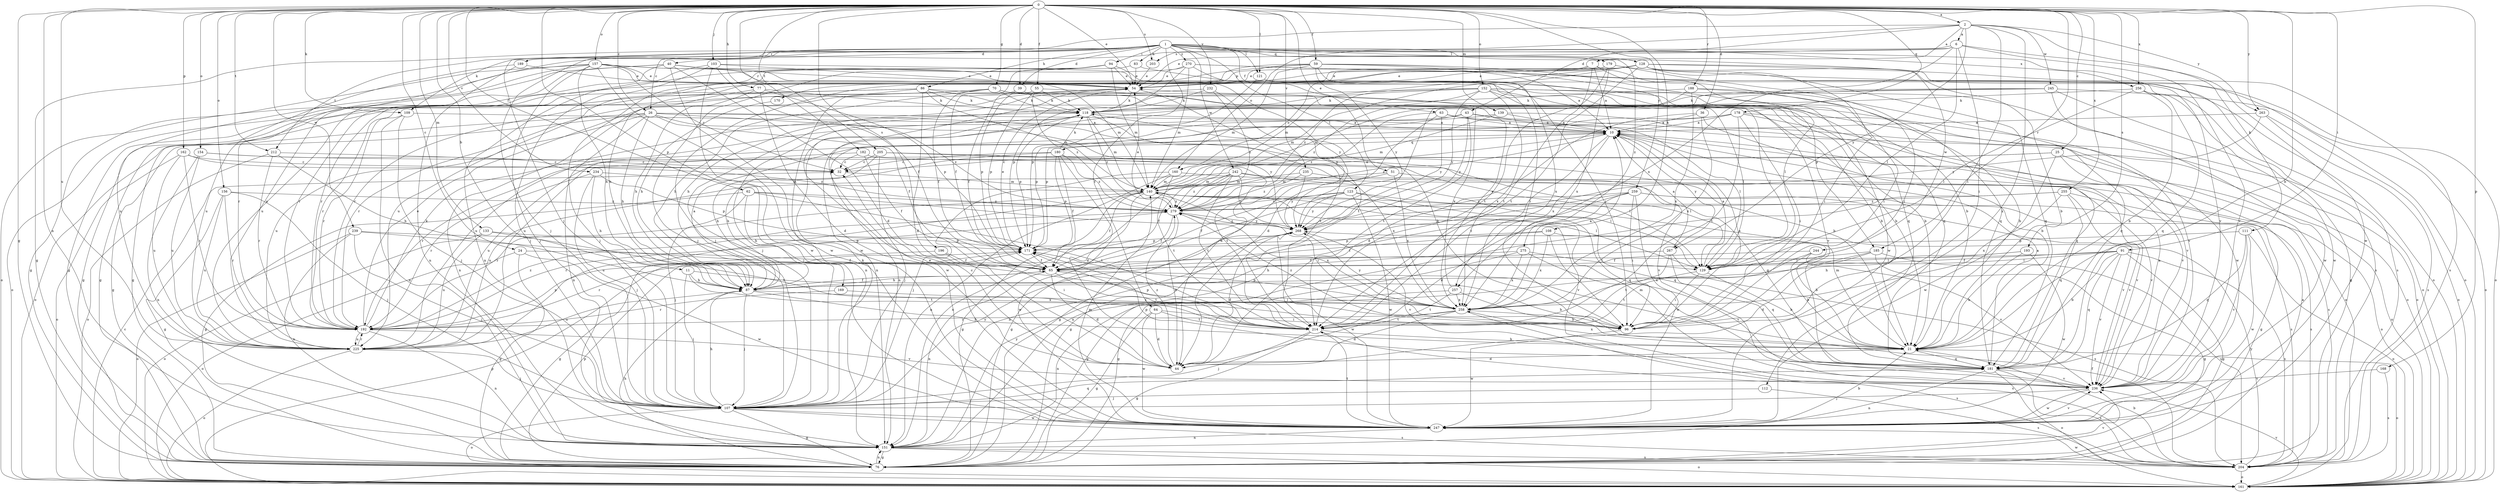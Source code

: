 strict digraph  {
0;
1;
2;
6;
7;
10;
11;
21;
24;
25;
26;
32;
36;
39;
40;
43;
44;
51;
54;
55;
59;
62;
63;
64;
65;
70;
76;
77;
83;
86;
87;
91;
94;
96;
103;
107;
108;
109;
111;
112;
118;
121;
123;
128;
129;
133;
139;
140;
151;
152;
154;
156;
157;
160;
161;
162;
168;
169;
170;
171;
178;
179;
180;
181;
182;
185;
188;
189;
192;
193;
196;
203;
204;
205;
212;
214;
225;
232;
234;
235;
236;
239;
242;
244;
245;
247;
255;
256;
257;
258;
259;
263;
267;
268;
270;
275;
279;
0 -> 2  [label=a];
0 -> 11  [label=b];
0 -> 21  [label=b];
0 -> 24  [label=c];
0 -> 25  [label=c];
0 -> 26  [label=c];
0 -> 36  [label=d];
0 -> 39  [label=d];
0 -> 51  [label=e];
0 -> 54  [label=e];
0 -> 55  [label=f];
0 -> 59  [label=f];
0 -> 62  [label=f];
0 -> 70  [label=g];
0 -> 76  [label=g];
0 -> 77  [label=h];
0 -> 91  [label=i];
0 -> 103  [label=j];
0 -> 108  [label=k];
0 -> 109  [label=k];
0 -> 121  [label=l];
0 -> 133  [label=m];
0 -> 139  [label=m];
0 -> 151  [label=n];
0 -> 152  [label=o];
0 -> 154  [label=o];
0 -> 156  [label=o];
0 -> 157  [label=o];
0 -> 162  [label=p];
0 -> 168  [label=p];
0 -> 169  [label=p];
0 -> 178  [label=q];
0 -> 182  [label=r];
0 -> 185  [label=r];
0 -> 188  [label=r];
0 -> 193  [label=s];
0 -> 196  [label=s];
0 -> 203  [label=s];
0 -> 205  [label=t];
0 -> 212  [label=t];
0 -> 225  [label=u];
0 -> 232  [label=v];
0 -> 234  [label=v];
0 -> 235  [label=v];
0 -> 239  [label=w];
0 -> 255  [label=x];
0 -> 256  [label=x];
0 -> 259  [label=y];
0 -> 263  [label=y];
1 -> 26  [label=c];
1 -> 39  [label=d];
1 -> 40  [label=d];
1 -> 63  [label=f];
1 -> 64  [label=f];
1 -> 76  [label=g];
1 -> 83  [label=h];
1 -> 86  [label=h];
1 -> 94  [label=i];
1 -> 107  [label=j];
1 -> 109  [label=k];
1 -> 121  [label=l];
1 -> 123  [label=l];
1 -> 128  [label=l];
1 -> 179  [label=q];
1 -> 189  [label=r];
1 -> 212  [label=t];
1 -> 236  [label=v];
1 -> 242  [label=w];
1 -> 244  [label=w];
1 -> 256  [label=x];
1 -> 270  [label=z];
1 -> 275  [label=z];
2 -> 6  [label=a];
2 -> 7  [label=a];
2 -> 43  [label=d];
2 -> 96  [label=i];
2 -> 107  [label=j];
2 -> 111  [label=k];
2 -> 112  [label=k];
2 -> 160  [label=o];
2 -> 245  [label=w];
2 -> 263  [label=y];
2 -> 267  [label=y];
6 -> 54  [label=e];
6 -> 96  [label=i];
6 -> 129  [label=l];
6 -> 203  [label=s];
6 -> 225  [label=u];
6 -> 236  [label=v];
6 -> 247  [label=w];
6 -> 257  [label=x];
7 -> 10  [label=a];
7 -> 54  [label=e];
7 -> 96  [label=i];
7 -> 129  [label=l];
7 -> 160  [label=o];
7 -> 170  [label=p];
7 -> 214  [label=t];
10 -> 180  [label=q];
10 -> 214  [label=t];
10 -> 236  [label=v];
10 -> 257  [label=x];
10 -> 267  [label=y];
10 -> 279  [label=z];
11 -> 21  [label=b];
11 -> 87  [label=h];
11 -> 107  [label=j];
11 -> 214  [label=t];
21 -> 44  [label=d];
21 -> 140  [label=m];
21 -> 161  [label=o];
21 -> 181  [label=q];
21 -> 258  [label=x];
24 -> 65  [label=f];
24 -> 76  [label=g];
24 -> 161  [label=o];
24 -> 247  [label=w];
25 -> 32  [label=c];
25 -> 161  [label=o];
25 -> 204  [label=s];
25 -> 225  [label=u];
25 -> 247  [label=w];
26 -> 10  [label=a];
26 -> 21  [label=b];
26 -> 65  [label=f];
26 -> 76  [label=g];
26 -> 87  [label=h];
26 -> 151  [label=n];
26 -> 161  [label=o];
26 -> 225  [label=u];
26 -> 268  [label=y];
26 -> 279  [label=z];
32 -> 140  [label=m];
36 -> 10  [label=a];
36 -> 21  [label=b];
36 -> 44  [label=d];
36 -> 258  [label=x];
39 -> 65  [label=f];
39 -> 118  [label=k];
39 -> 171  [label=p];
40 -> 44  [label=d];
40 -> 54  [label=e];
40 -> 76  [label=g];
40 -> 181  [label=q];
40 -> 192  [label=r];
40 -> 225  [label=u];
40 -> 247  [label=w];
43 -> 10  [label=a];
43 -> 171  [label=p];
43 -> 181  [label=q];
43 -> 214  [label=t];
43 -> 225  [label=u];
43 -> 268  [label=y];
44 -> 32  [label=c];
44 -> 279  [label=z];
51 -> 76  [label=g];
51 -> 140  [label=m];
51 -> 236  [label=v];
51 -> 258  [label=x];
54 -> 118  [label=k];
54 -> 192  [label=r];
54 -> 214  [label=t];
55 -> 76  [label=g];
55 -> 118  [label=k];
55 -> 171  [label=p];
55 -> 258  [label=x];
55 -> 279  [label=z];
59 -> 10  [label=a];
59 -> 54  [label=e];
59 -> 87  [label=h];
59 -> 96  [label=i];
59 -> 140  [label=m];
59 -> 225  [label=u];
59 -> 258  [label=x];
59 -> 268  [label=y];
59 -> 185  [label=p];
62 -> 76  [label=g];
62 -> 87  [label=h];
62 -> 107  [label=j];
62 -> 214  [label=t];
62 -> 236  [label=v];
62 -> 279  [label=z];
63 -> 10  [label=a];
63 -> 44  [label=d];
63 -> 129  [label=l];
63 -> 161  [label=o];
63 -> 268  [label=y];
63 -> 279  [label=z];
64 -> 44  [label=d];
64 -> 76  [label=g];
64 -> 96  [label=i];
64 -> 214  [label=t];
64 -> 247  [label=w];
65 -> 44  [label=d];
65 -> 87  [label=h];
65 -> 96  [label=i];
65 -> 151  [label=n];
65 -> 214  [label=t];
70 -> 21  [label=b];
70 -> 65  [label=f];
70 -> 76  [label=g];
70 -> 87  [label=h];
70 -> 118  [label=k];
70 -> 129  [label=l];
70 -> 192  [label=r];
70 -> 236  [label=v];
76 -> 10  [label=a];
76 -> 87  [label=h];
76 -> 151  [label=n];
76 -> 171  [label=p];
76 -> 236  [label=v];
77 -> 44  [label=d];
77 -> 87  [label=h];
77 -> 118  [label=k];
77 -> 151  [label=n];
77 -> 171  [label=p];
83 -> 21  [label=b];
83 -> 54  [label=e];
83 -> 161  [label=o];
86 -> 21  [label=b];
86 -> 44  [label=d];
86 -> 76  [label=g];
86 -> 118  [label=k];
86 -> 129  [label=l];
86 -> 140  [label=m];
86 -> 151  [label=n];
86 -> 161  [label=o];
87 -> 10  [label=a];
87 -> 21  [label=b];
87 -> 65  [label=f];
87 -> 107  [label=j];
87 -> 225  [label=u];
87 -> 258  [label=x];
91 -> 21  [label=b];
91 -> 65  [label=f];
91 -> 76  [label=g];
91 -> 129  [label=l];
91 -> 181  [label=q];
91 -> 192  [label=r];
91 -> 204  [label=s];
91 -> 236  [label=v];
94 -> 54  [label=e];
94 -> 65  [label=f];
94 -> 96  [label=i];
94 -> 107  [label=j];
94 -> 140  [label=m];
94 -> 192  [label=r];
96 -> 10  [label=a];
96 -> 118  [label=k];
96 -> 247  [label=w];
96 -> 279  [label=z];
103 -> 54  [label=e];
103 -> 65  [label=f];
103 -> 107  [label=j];
103 -> 151  [label=n];
103 -> 204  [label=s];
103 -> 247  [label=w];
107 -> 76  [label=g];
107 -> 87  [label=h];
107 -> 118  [label=k];
107 -> 161  [label=o];
107 -> 181  [label=q];
107 -> 204  [label=s];
107 -> 247  [label=w];
107 -> 268  [label=y];
108 -> 21  [label=b];
108 -> 65  [label=f];
108 -> 96  [label=i];
108 -> 171  [label=p];
108 -> 258  [label=x];
109 -> 10  [label=a];
109 -> 107  [label=j];
109 -> 151  [label=n];
109 -> 192  [label=r];
111 -> 161  [label=o];
111 -> 171  [label=p];
111 -> 181  [label=q];
111 -> 236  [label=v];
111 -> 247  [label=w];
112 -> 107  [label=j];
112 -> 204  [label=s];
118 -> 10  [label=a];
118 -> 107  [label=j];
118 -> 140  [label=m];
118 -> 171  [label=p];
118 -> 214  [label=t];
118 -> 247  [label=w];
118 -> 279  [label=z];
121 -> 171  [label=p];
121 -> 247  [label=w];
123 -> 65  [label=f];
123 -> 76  [label=g];
123 -> 181  [label=q];
123 -> 204  [label=s];
123 -> 247  [label=w];
123 -> 268  [label=y];
123 -> 279  [label=z];
128 -> 21  [label=b];
128 -> 54  [label=e];
128 -> 96  [label=i];
128 -> 107  [label=j];
128 -> 140  [label=m];
128 -> 161  [label=o];
128 -> 181  [label=q];
128 -> 204  [label=s];
128 -> 214  [label=t];
128 -> 279  [label=z];
129 -> 10  [label=a];
129 -> 21  [label=b];
129 -> 96  [label=i];
129 -> 214  [label=t];
133 -> 161  [label=o];
133 -> 171  [label=p];
133 -> 214  [label=t];
133 -> 225  [label=u];
139 -> 10  [label=a];
139 -> 140  [label=m];
139 -> 161  [label=o];
139 -> 225  [label=u];
140 -> 10  [label=a];
140 -> 65  [label=f];
140 -> 76  [label=g];
140 -> 96  [label=i];
140 -> 129  [label=l];
140 -> 181  [label=q];
140 -> 192  [label=r];
140 -> 225  [label=u];
140 -> 247  [label=w];
140 -> 279  [label=z];
151 -> 76  [label=g];
151 -> 161  [label=o];
151 -> 204  [label=s];
151 -> 268  [label=y];
152 -> 21  [label=b];
152 -> 107  [label=j];
152 -> 118  [label=k];
152 -> 140  [label=m];
152 -> 161  [label=o];
152 -> 236  [label=v];
152 -> 247  [label=w];
152 -> 258  [label=x];
152 -> 268  [label=y];
152 -> 279  [label=z];
154 -> 32  [label=c];
154 -> 129  [label=l];
154 -> 151  [label=n];
154 -> 225  [label=u];
156 -> 76  [label=g];
156 -> 107  [label=j];
156 -> 192  [label=r];
156 -> 225  [label=u];
156 -> 279  [label=z];
157 -> 32  [label=c];
157 -> 54  [label=e];
157 -> 76  [label=g];
157 -> 87  [label=h];
157 -> 107  [label=j];
157 -> 140  [label=m];
157 -> 181  [label=q];
157 -> 192  [label=r];
157 -> 225  [label=u];
157 -> 247  [label=w];
157 -> 268  [label=y];
160 -> 107  [label=j];
160 -> 140  [label=m];
160 -> 151  [label=n];
160 -> 214  [label=t];
160 -> 236  [label=v];
161 -> 32  [label=c];
161 -> 171  [label=p];
161 -> 236  [label=v];
162 -> 32  [label=c];
162 -> 161  [label=o];
162 -> 192  [label=r];
162 -> 225  [label=u];
162 -> 279  [label=z];
168 -> 204  [label=s];
168 -> 236  [label=v];
169 -> 192  [label=r];
169 -> 258  [label=x];
170 -> 87  [label=h];
171 -> 54  [label=e];
171 -> 65  [label=f];
178 -> 10  [label=a];
178 -> 96  [label=i];
178 -> 151  [label=n];
178 -> 161  [label=o];
178 -> 171  [label=p];
178 -> 214  [label=t];
178 -> 236  [label=v];
179 -> 54  [label=e];
179 -> 161  [label=o];
179 -> 181  [label=q];
179 -> 192  [label=r];
179 -> 214  [label=t];
179 -> 258  [label=x];
180 -> 32  [label=c];
180 -> 44  [label=d];
180 -> 65  [label=f];
180 -> 87  [label=h];
180 -> 118  [label=k];
180 -> 129  [label=l];
180 -> 171  [label=p];
180 -> 279  [label=z];
181 -> 10  [label=a];
181 -> 151  [label=n];
181 -> 161  [label=o];
181 -> 171  [label=p];
181 -> 204  [label=s];
181 -> 236  [label=v];
182 -> 32  [label=c];
182 -> 65  [label=f];
182 -> 192  [label=r];
182 -> 258  [label=x];
185 -> 44  [label=d];
185 -> 76  [label=g];
185 -> 129  [label=l];
185 -> 204  [label=s];
185 -> 258  [label=x];
188 -> 21  [label=b];
188 -> 118  [label=k];
188 -> 140  [label=m];
188 -> 181  [label=q];
188 -> 258  [label=x];
189 -> 54  [label=e];
189 -> 151  [label=n];
189 -> 225  [label=u];
192 -> 54  [label=e];
192 -> 118  [label=k];
192 -> 151  [label=n];
192 -> 171  [label=p];
192 -> 225  [label=u];
192 -> 236  [label=v];
192 -> 279  [label=z];
193 -> 21  [label=b];
193 -> 87  [label=h];
193 -> 129  [label=l];
193 -> 247  [label=w];
196 -> 65  [label=f];
196 -> 76  [label=g];
196 -> 96  [label=i];
203 -> 54  [label=e];
204 -> 21  [label=b];
204 -> 65  [label=f];
204 -> 161  [label=o];
204 -> 247  [label=w];
204 -> 268  [label=y];
205 -> 32  [label=c];
205 -> 87  [label=h];
205 -> 107  [label=j];
205 -> 214  [label=t];
205 -> 236  [label=v];
212 -> 32  [label=c];
212 -> 87  [label=h];
212 -> 161  [label=o];
212 -> 192  [label=r];
214 -> 21  [label=b];
214 -> 76  [label=g];
214 -> 107  [label=j];
214 -> 171  [label=p];
214 -> 204  [label=s];
225 -> 107  [label=j];
225 -> 161  [label=o];
225 -> 192  [label=r];
232 -> 87  [label=h];
232 -> 118  [label=k];
232 -> 268  [label=y];
232 -> 279  [label=z];
234 -> 87  [label=h];
234 -> 107  [label=j];
234 -> 140  [label=m];
234 -> 171  [label=p];
234 -> 192  [label=r];
235 -> 140  [label=m];
235 -> 161  [label=o];
235 -> 268  [label=y];
235 -> 279  [label=z];
236 -> 10  [label=a];
236 -> 107  [label=j];
236 -> 140  [label=m];
236 -> 247  [label=w];
239 -> 107  [label=j];
239 -> 151  [label=n];
239 -> 161  [label=o];
239 -> 171  [label=p];
239 -> 258  [label=x];
242 -> 65  [label=f];
242 -> 129  [label=l];
242 -> 140  [label=m];
242 -> 151  [label=n];
242 -> 181  [label=q];
242 -> 214  [label=t];
242 -> 225  [label=u];
242 -> 268  [label=y];
242 -> 279  [label=z];
244 -> 21  [label=b];
244 -> 65  [label=f];
244 -> 76  [label=g];
244 -> 236  [label=v];
245 -> 44  [label=d];
245 -> 76  [label=g];
245 -> 118  [label=k];
245 -> 151  [label=n];
245 -> 161  [label=o];
245 -> 247  [label=w];
247 -> 21  [label=b];
247 -> 54  [label=e];
247 -> 140  [label=m];
247 -> 151  [label=n];
247 -> 214  [label=t];
247 -> 236  [label=v];
255 -> 76  [label=g];
255 -> 151  [label=n];
255 -> 181  [label=q];
255 -> 236  [label=v];
255 -> 258  [label=x];
255 -> 279  [label=z];
256 -> 21  [label=b];
256 -> 118  [label=k];
256 -> 129  [label=l];
256 -> 181  [label=q];
256 -> 247  [label=w];
257 -> 21  [label=b];
257 -> 54  [label=e];
257 -> 151  [label=n];
257 -> 214  [label=t];
257 -> 258  [label=x];
258 -> 10  [label=a];
258 -> 44  [label=d];
258 -> 96  [label=i];
258 -> 171  [label=p];
258 -> 192  [label=r];
258 -> 204  [label=s];
258 -> 214  [label=t];
258 -> 268  [label=y];
259 -> 44  [label=d];
259 -> 76  [label=g];
259 -> 96  [label=i];
259 -> 151  [label=n];
259 -> 204  [label=s];
259 -> 236  [label=v];
259 -> 247  [label=w];
259 -> 279  [label=z];
263 -> 10  [label=a];
263 -> 161  [label=o];
263 -> 204  [label=s];
263 -> 268  [label=y];
267 -> 10  [label=a];
267 -> 65  [label=f];
267 -> 181  [label=q];
267 -> 204  [label=s];
267 -> 214  [label=t];
268 -> 44  [label=d];
268 -> 171  [label=p];
268 -> 236  [label=v];
268 -> 247  [label=w];
268 -> 279  [label=z];
270 -> 54  [label=e];
270 -> 96  [label=i];
270 -> 107  [label=j];
270 -> 140  [label=m];
270 -> 161  [label=o];
270 -> 171  [label=p];
270 -> 204  [label=s];
275 -> 76  [label=g];
275 -> 87  [label=h];
275 -> 129  [label=l];
275 -> 236  [label=v];
275 -> 258  [label=x];
279 -> 44  [label=d];
279 -> 54  [label=e];
279 -> 65  [label=f];
279 -> 192  [label=r];
279 -> 258  [label=x];
279 -> 268  [label=y];
}
